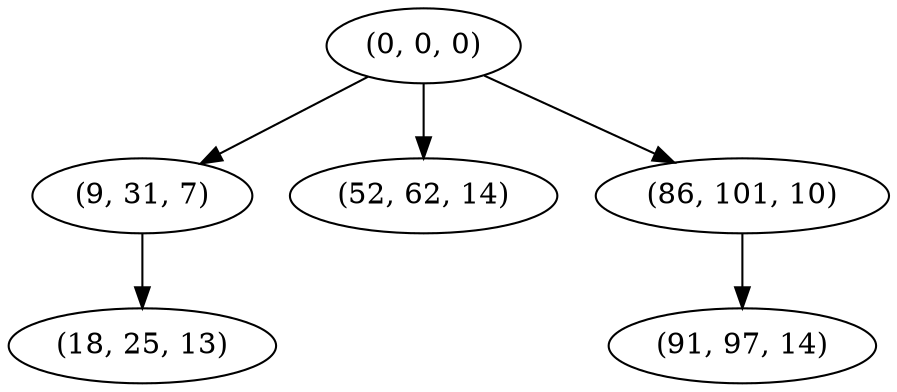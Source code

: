 digraph tree {
    "(0, 0, 0)";
    "(9, 31, 7)";
    "(18, 25, 13)";
    "(52, 62, 14)";
    "(86, 101, 10)";
    "(91, 97, 14)";
    "(0, 0, 0)" -> "(9, 31, 7)";
    "(0, 0, 0)" -> "(52, 62, 14)";
    "(0, 0, 0)" -> "(86, 101, 10)";
    "(9, 31, 7)" -> "(18, 25, 13)";
    "(86, 101, 10)" -> "(91, 97, 14)";
}

